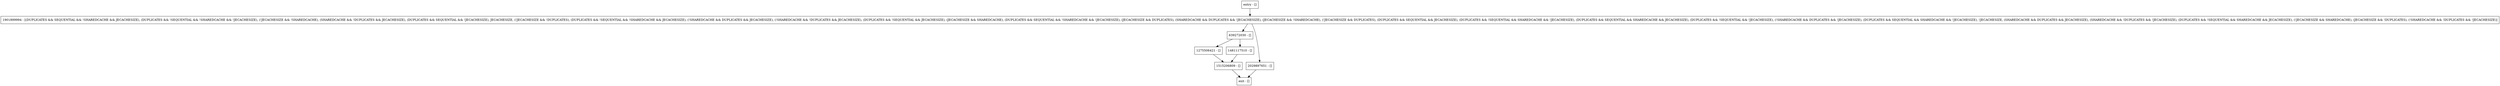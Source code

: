 digraph openFileSummaryDatabase {
node [shape=record];
entry [label="entry - []"];
exit [label="exit - []"];
1275506421 [label="1275506421 - []"];
639272030 [label="639272030 - []"];
2029897651 [label="2029897651 - []"];
1901899994 [label="1901899994 - [(DUPLICATES && SEQUENTIAL && !SHAREDCACHE && JECACHESIZE), (DUPLICATES && !SEQUENTIAL && !SHAREDCACHE && !JECACHESIZE), (!JECACHESIZE && !SHAREDCACHE), (SHAREDCACHE && !DUPLICATES && JECACHESIZE), (DUPLICATES && SEQUENTIAL && !JECACHESIZE), JECACHESIZE, (!JECACHESIZE && !DUPLICATES), (DUPLICATES && !SEQUENTIAL && !SHAREDCACHE && JECACHESIZE), (!SHAREDCACHE && DUPLICATES && JECACHESIZE), (!SHAREDCACHE && !DUPLICATES && JECACHESIZE), (DUPLICATES && !SEQUENTIAL && JECACHESIZE), (JECACHESIZE && SHAREDCACHE), (DUPLICATES && SEQUENTIAL && !SHAREDCACHE && !JECACHESIZE), (JECACHESIZE && DUPLICATES), (SHAREDCACHE && DUPLICATES && !JECACHESIZE), (JECACHESIZE && !SHAREDCACHE), (!JECACHESIZE && DUPLICATES), (DUPLICATES && SEQUENTIAL && JECACHESIZE), (DUPLICATES && !SEQUENTIAL && SHAREDCACHE && !JECACHESIZE), (DUPLICATES && SEQUENTIAL && SHAREDCACHE && JECACHESIZE), (DUPLICATES && !SEQUENTIAL && !JECACHESIZE), (!SHAREDCACHE && DUPLICATES && !JECACHESIZE), (DUPLICATES && SEQUENTIAL && SHAREDCACHE && !JECACHESIZE), !JECACHESIZE, (SHAREDCACHE && DUPLICATES && JECACHESIZE), (SHAREDCACHE && !DUPLICATES && !JECACHESIZE), (DUPLICATES && !SEQUENTIAL && SHAREDCACHE && JECACHESIZE), (!JECACHESIZE && SHAREDCACHE), (JECACHESIZE && !DUPLICATES), (!SHAREDCACHE && !DUPLICATES && !JECACHESIZE)]"];
1481117510 [label="1481117510 - []"];
1515206809 [label="1515206809 - []"];
entry;
exit;
entry -> 1901899994;
1275506421 -> 1515206809;
639272030 -> 1275506421;
639272030 -> 1481117510;
2029897651 -> exit;
1901899994 -> 639272030;
1901899994 -> 2029897651;
1481117510 -> 1515206809;
1515206809 -> exit;
}

